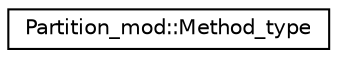 digraph "Graphical Class Hierarchy"
{
 // LATEX_PDF_SIZE
  edge [fontname="Helvetica",fontsize="10",labelfontname="Helvetica",labelfontsize="10"];
  node [fontname="Helvetica",fontsize="10",shape=record];
  rankdir="LR";
  Node0 [label="Partition_mod::Method_type",height=0.2,width=0.4,color="black", fillcolor="white", style="filled",URL="$structPartition__mod_1_1Method__type.html",tooltip="The Method_type class for specifying which minimum-volume partitioning method to be used."];
}
